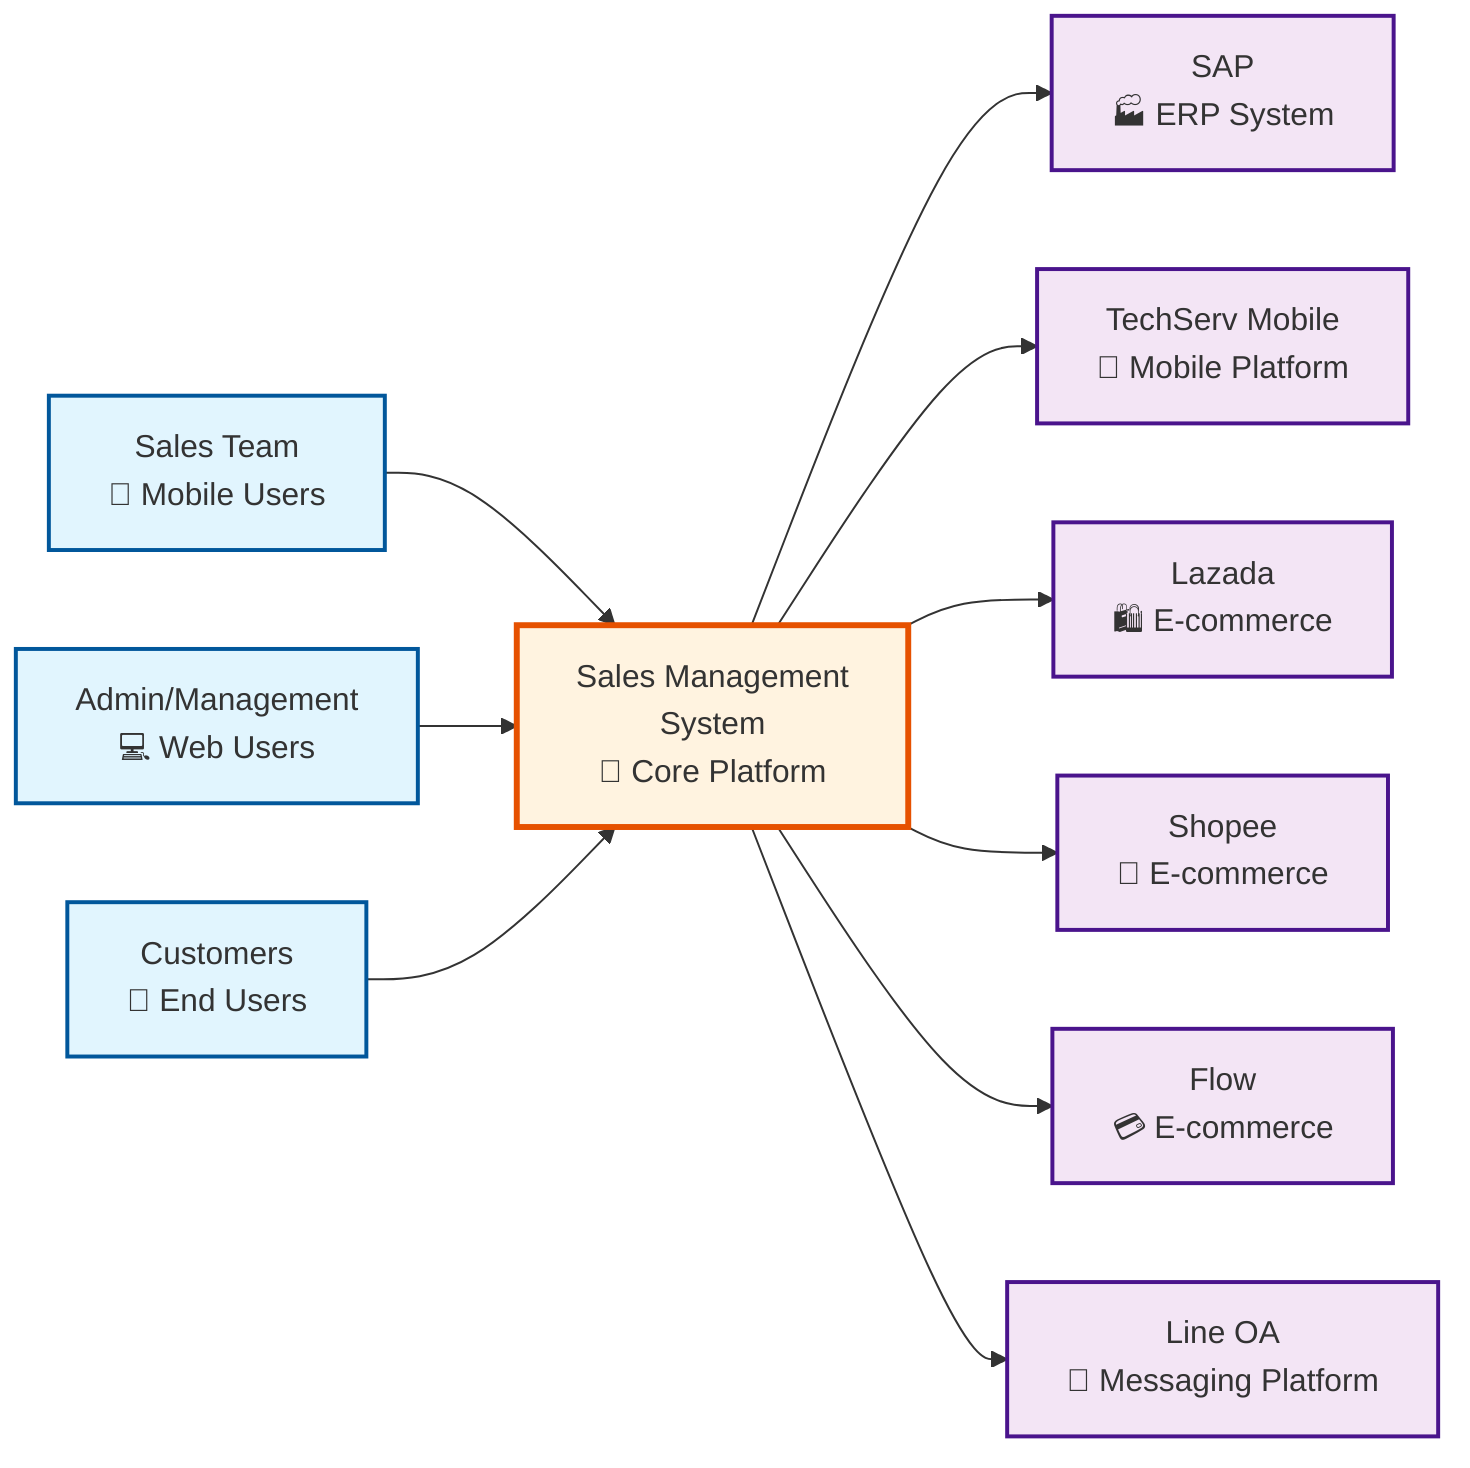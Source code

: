 graph LR
    %% External Users/Actors
    ST[Sales Team<br/>📱 Mobile Users] --> SMS[Sales Management<br/>System<br/>🏢 Core Platform]
    AM[Admin/Management<br/>💻 Web Users] --> SMS
    CU[Customers<br/>🛒 End Users] --> SMS
    
    %% External Systems Integration
    SMS --> SAP[SAP<br/>🏭 ERP System]
    SMS --> TM[TechServ Mobile<br/>📲 Mobile Platform]
    SMS --> LAZ[Lazada<br/>🛍️ E-commerce]
    SMS --> SHP[Shopee<br/>🛒 E-commerce]
    SMS --> FLW[Flow<br/>💳 E-commerce]
    SMS --> LOA[Line OA<br/>💬 Messaging Platform]
    
    %% Styling
    classDef userClass fill:#e1f5fe,stroke:#01579b,stroke-width:2px
    classDef systemClass fill:#fff3e0,stroke:#e65100,stroke-width:3px
    classDef externalClass fill:#f3e5f5,stroke:#4a148c,stroke-width:2px
    
    class ST,AM,CU userClass
    class SMS systemClass
    class SAP,TM,LAZ,SHP,FLW,LOA externalClass